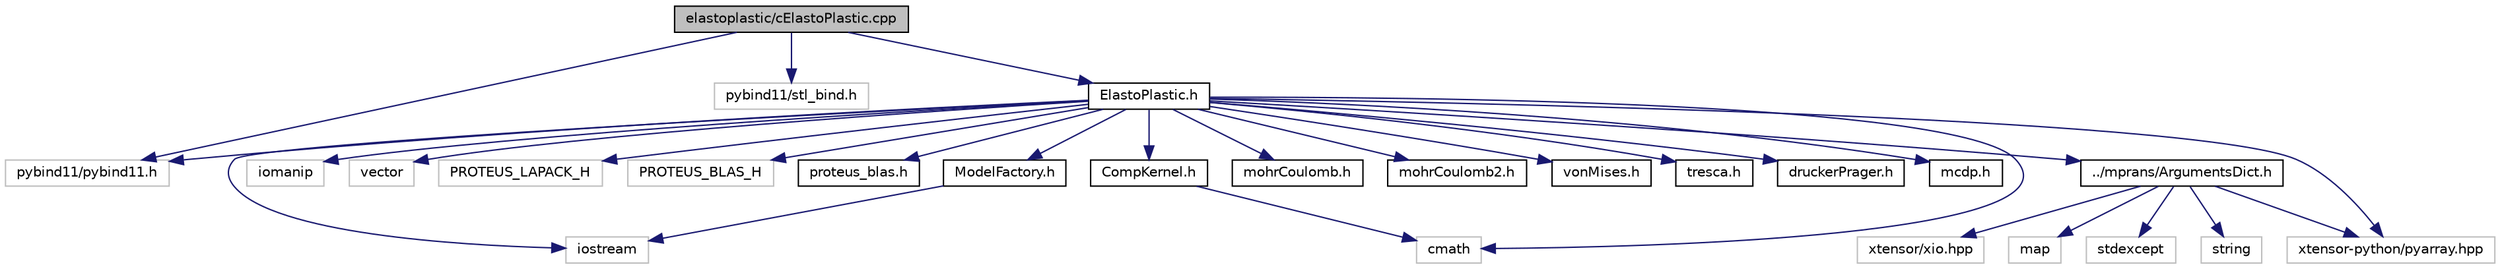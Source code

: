 digraph "elastoplastic/cElastoPlastic.cpp"
{
 // LATEX_PDF_SIZE
  edge [fontname="Helvetica",fontsize="10",labelfontname="Helvetica",labelfontsize="10"];
  node [fontname="Helvetica",fontsize="10",shape=record];
  Node1 [label="elastoplastic/cElastoPlastic.cpp",height=0.2,width=0.4,color="black", fillcolor="grey75", style="filled", fontcolor="black",tooltip=" "];
  Node1 -> Node2 [color="midnightblue",fontsize="10",style="solid",fontname="Helvetica"];
  Node2 [label="pybind11/pybind11.h",height=0.2,width=0.4,color="grey75", fillcolor="white", style="filled",tooltip=" "];
  Node1 -> Node3 [color="midnightblue",fontsize="10",style="solid",fontname="Helvetica"];
  Node3 [label="pybind11/stl_bind.h",height=0.2,width=0.4,color="grey75", fillcolor="white", style="filled",tooltip=" "];
  Node1 -> Node4 [color="midnightblue",fontsize="10",style="solid",fontname="Helvetica"];
  Node4 [label="ElastoPlastic.h",height=0.2,width=0.4,color="black", fillcolor="white", style="filled",URL="$dd/dc1/ElastoPlastic_8h.html",tooltip=" "];
  Node4 -> Node5 [color="midnightblue",fontsize="10",style="solid",fontname="Helvetica"];
  Node5 [label="cmath",height=0.2,width=0.4,color="grey75", fillcolor="white", style="filled",tooltip=" "];
  Node4 -> Node6 [color="midnightblue",fontsize="10",style="solid",fontname="Helvetica"];
  Node6 [label="iostream",height=0.2,width=0.4,color="grey75", fillcolor="white", style="filled",tooltip=" "];
  Node4 -> Node7 [color="midnightblue",fontsize="10",style="solid",fontname="Helvetica"];
  Node7 [label="iomanip",height=0.2,width=0.4,color="grey75", fillcolor="white", style="filled",tooltip=" "];
  Node4 -> Node8 [color="midnightblue",fontsize="10",style="solid",fontname="Helvetica"];
  Node8 [label="vector",height=0.2,width=0.4,color="grey75", fillcolor="white", style="filled",tooltip=" "];
  Node4 -> Node9 [color="midnightblue",fontsize="10",style="solid",fontname="Helvetica"];
  Node9 [label="PROTEUS_LAPACK_H",height=0.2,width=0.4,color="grey75", fillcolor="white", style="filled",tooltip=" "];
  Node4 -> Node10 [color="midnightblue",fontsize="10",style="solid",fontname="Helvetica"];
  Node10 [label="PROTEUS_BLAS_H",height=0.2,width=0.4,color="grey75", fillcolor="white", style="filled",tooltip=" "];
  Node4 -> Node11 [color="midnightblue",fontsize="10",style="solid",fontname="Helvetica"];
  Node11 [label="proteus_blas.h",height=0.2,width=0.4,color="black", fillcolor="white", style="filled",URL="$d3/df4/proteus__blas_8h.html",tooltip=" "];
  Node4 -> Node12 [color="midnightblue",fontsize="10",style="solid",fontname="Helvetica"];
  Node12 [label="CompKernel.h",height=0.2,width=0.4,color="black", fillcolor="white", style="filled",URL="$d6/dde/CompKernel_8h.html",tooltip=" "];
  Node12 -> Node5 [color="midnightblue",fontsize="10",style="solid",fontname="Helvetica"];
  Node4 -> Node13 [color="midnightblue",fontsize="10",style="solid",fontname="Helvetica"];
  Node13 [label="ModelFactory.h",height=0.2,width=0.4,color="black", fillcolor="white", style="filled",URL="$df/d38/ModelFactory_8h.html",tooltip=" "];
  Node13 -> Node6 [color="midnightblue",fontsize="10",style="solid",fontname="Helvetica"];
  Node4 -> Node14 [color="midnightblue",fontsize="10",style="solid",fontname="Helvetica"];
  Node14 [label="mohrCoulomb.h",height=0.2,width=0.4,color="black", fillcolor="white", style="filled",URL="$d3/dcc/mohrCoulomb_8h.html",tooltip=" "];
  Node4 -> Node15 [color="midnightblue",fontsize="10",style="solid",fontname="Helvetica"];
  Node15 [label="mohrCoulomb2.h",height=0.2,width=0.4,color="black", fillcolor="white", style="filled",URL="$da/dc8/mohrCoulomb2_8h.html",tooltip=" "];
  Node4 -> Node16 [color="midnightblue",fontsize="10",style="solid",fontname="Helvetica"];
  Node16 [label="vonMises.h",height=0.2,width=0.4,color="black", fillcolor="white", style="filled",URL="$d7/d02/vonMises_8h.html",tooltip=" "];
  Node4 -> Node17 [color="midnightblue",fontsize="10",style="solid",fontname="Helvetica"];
  Node17 [label="tresca.h",height=0.2,width=0.4,color="black", fillcolor="white", style="filled",URL="$d4/de5/tresca_8h.html",tooltip=" "];
  Node4 -> Node18 [color="midnightblue",fontsize="10",style="solid",fontname="Helvetica"];
  Node18 [label="druckerPrager.h",height=0.2,width=0.4,color="black", fillcolor="white", style="filled",URL="$d1/d0f/druckerPrager_8h.html",tooltip=" "];
  Node4 -> Node19 [color="midnightblue",fontsize="10",style="solid",fontname="Helvetica"];
  Node19 [label="mcdp.h",height=0.2,width=0.4,color="black", fillcolor="white", style="filled",URL="$dd/dda/mcdp_8h.html",tooltip=" "];
  Node4 -> Node20 [color="midnightblue",fontsize="10",style="solid",fontname="Helvetica"];
  Node20 [label="../mprans/ArgumentsDict.h",height=0.2,width=0.4,color="black", fillcolor="white", style="filled",URL="$dd/df8/ArgumentsDict_8h.html",tooltip=" "];
  Node20 -> Node21 [color="midnightblue",fontsize="10",style="solid",fontname="Helvetica"];
  Node21 [label="map",height=0.2,width=0.4,color="grey75", fillcolor="white", style="filled",tooltip=" "];
  Node20 -> Node22 [color="midnightblue",fontsize="10",style="solid",fontname="Helvetica"];
  Node22 [label="stdexcept",height=0.2,width=0.4,color="grey75", fillcolor="white", style="filled",tooltip=" "];
  Node20 -> Node23 [color="midnightblue",fontsize="10",style="solid",fontname="Helvetica"];
  Node23 [label="string",height=0.2,width=0.4,color="grey75", fillcolor="white", style="filled",tooltip=" "];
  Node20 -> Node24 [color="midnightblue",fontsize="10",style="solid",fontname="Helvetica"];
  Node24 [label="xtensor-python/pyarray.hpp",height=0.2,width=0.4,color="grey75", fillcolor="white", style="filled",tooltip=" "];
  Node20 -> Node25 [color="midnightblue",fontsize="10",style="solid",fontname="Helvetica"];
  Node25 [label="xtensor/xio.hpp",height=0.2,width=0.4,color="grey75", fillcolor="white", style="filled",tooltip=" "];
  Node4 -> Node24 [color="midnightblue",fontsize="10",style="solid",fontname="Helvetica"];
  Node4 -> Node2 [color="midnightblue",fontsize="10",style="solid",fontname="Helvetica"];
}
